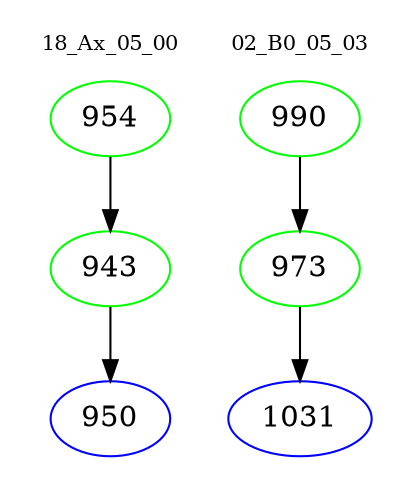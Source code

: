 digraph{
subgraph cluster_0 {
color = white
label = "18_Ax_05_00";
fontsize=10;
T0_954 [label="954", color="green"]
T0_954 -> T0_943 [color="black"]
T0_943 [label="943", color="green"]
T0_943 -> T0_950 [color="black"]
T0_950 [label="950", color="blue"]
}
subgraph cluster_1 {
color = white
label = "02_B0_05_03";
fontsize=10;
T1_990 [label="990", color="green"]
T1_990 -> T1_973 [color="black"]
T1_973 [label="973", color="green"]
T1_973 -> T1_1031 [color="black"]
T1_1031 [label="1031", color="blue"]
}
}
